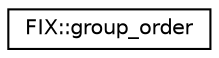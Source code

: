 digraph "Graphical Class Hierarchy"
{
  edge [fontname="Helvetica",fontsize="10",labelfontname="Helvetica",labelfontsize="10"];
  node [fontname="Helvetica",fontsize="10",shape=record];
  rankdir="LR";
  Node0 [label="FIX::group_order",height=0.2,width=0.4,color="black", fillcolor="white", style="filled",URL="$struct_f_i_x_1_1group__order.html",tooltip="Sorts fields in correct group order. "];
}

